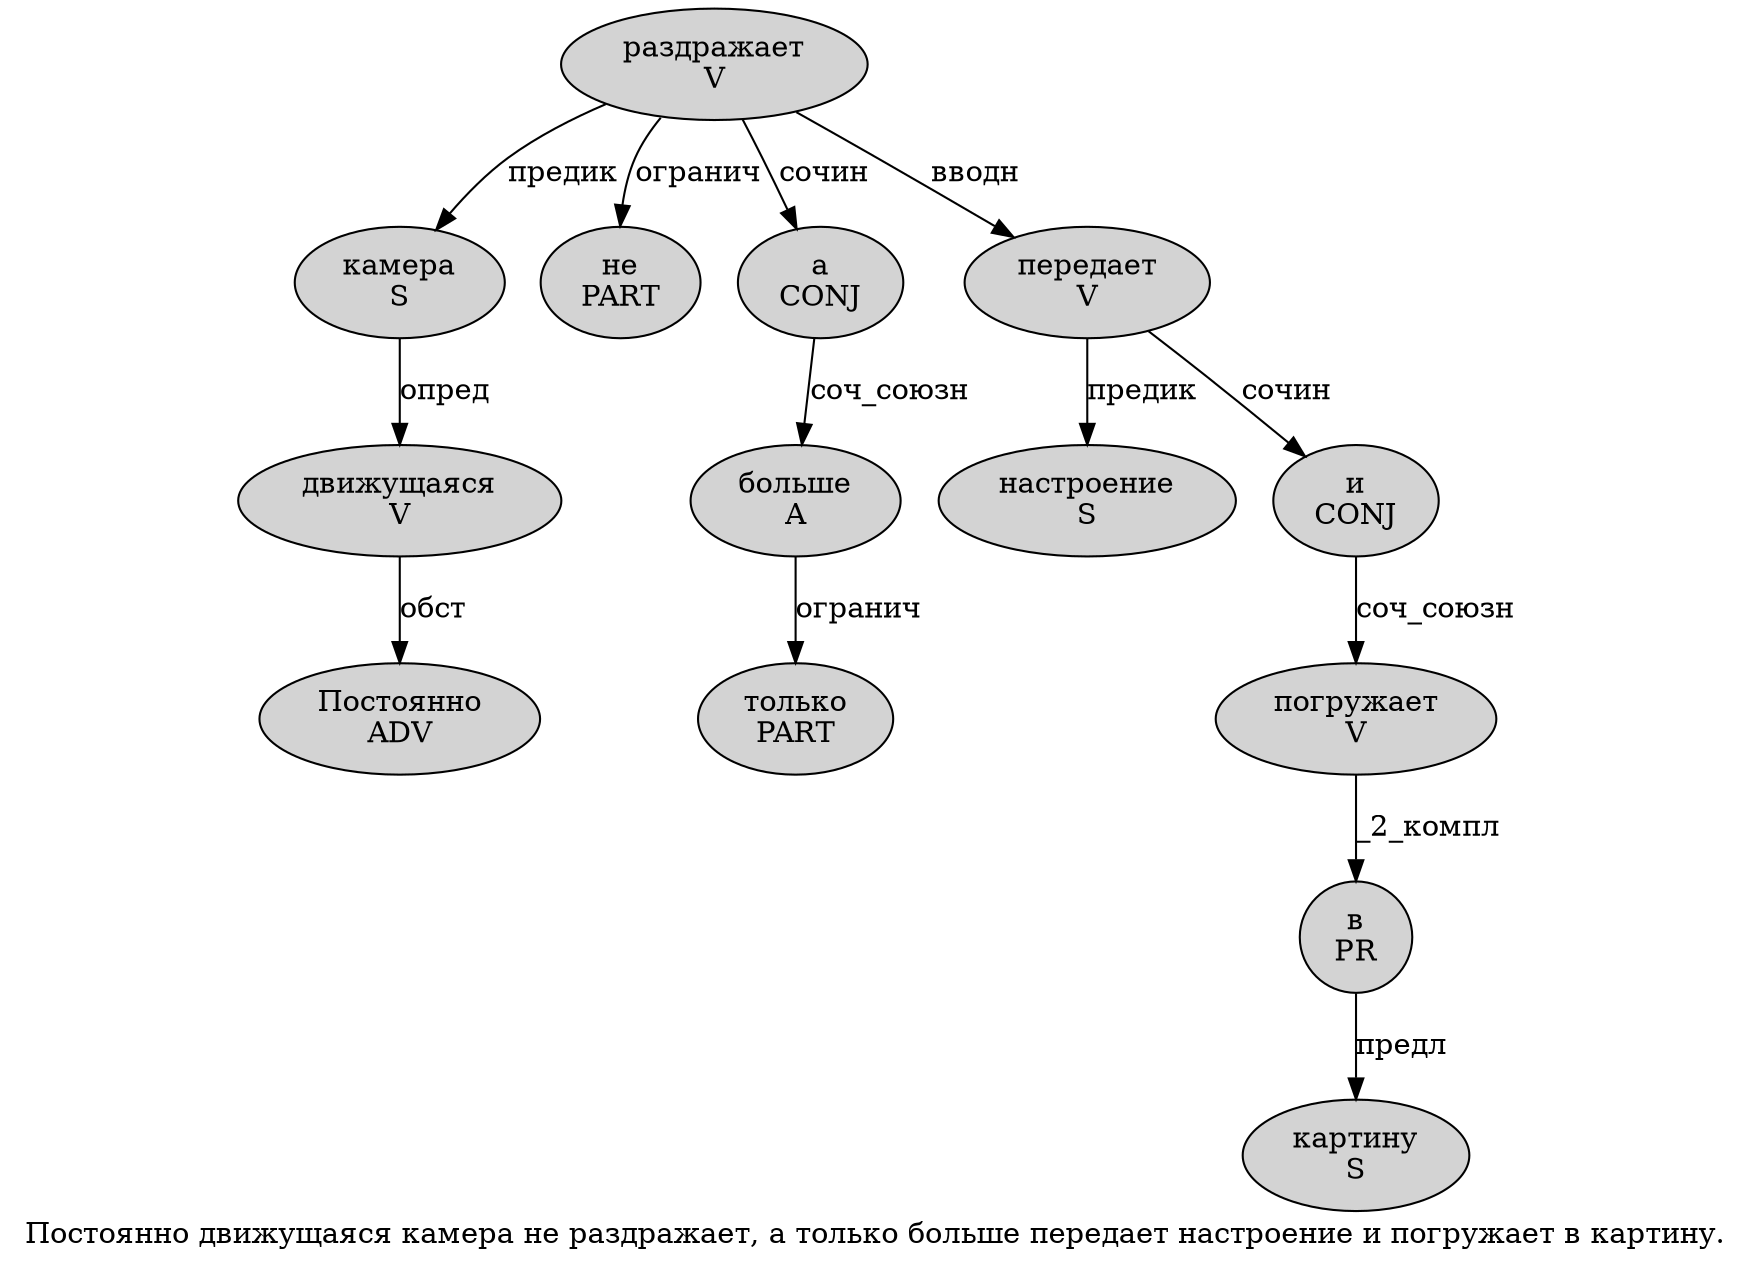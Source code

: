 digraph SENTENCE_1436 {
	graph [label="Постоянно движущаяся камера не раздражает, а только больше передает настроение и погружает в картину."]
	node [style=filled]
		0 [label="Постоянно
ADV" color="" fillcolor=lightgray penwidth=1 shape=ellipse]
		1 [label="движущаяся
V" color="" fillcolor=lightgray penwidth=1 shape=ellipse]
		2 [label="камера
S" color="" fillcolor=lightgray penwidth=1 shape=ellipse]
		3 [label="не
PART" color="" fillcolor=lightgray penwidth=1 shape=ellipse]
		4 [label="раздражает
V" color="" fillcolor=lightgray penwidth=1 shape=ellipse]
		6 [label="а
CONJ" color="" fillcolor=lightgray penwidth=1 shape=ellipse]
		7 [label="только
PART" color="" fillcolor=lightgray penwidth=1 shape=ellipse]
		8 [label="больше
A" color="" fillcolor=lightgray penwidth=1 shape=ellipse]
		9 [label="передает
V" color="" fillcolor=lightgray penwidth=1 shape=ellipse]
		10 [label="настроение
S" color="" fillcolor=lightgray penwidth=1 shape=ellipse]
		11 [label="и
CONJ" color="" fillcolor=lightgray penwidth=1 shape=ellipse]
		12 [label="погружает
V" color="" fillcolor=lightgray penwidth=1 shape=ellipse]
		13 [label="в
PR" color="" fillcolor=lightgray penwidth=1 shape=ellipse]
		14 [label="картину
S" color="" fillcolor=lightgray penwidth=1 shape=ellipse]
			1 -> 0 [label="обст"]
			11 -> 12 [label="соч_союзн"]
			6 -> 8 [label="соч_союзн"]
			2 -> 1 [label="опред"]
			8 -> 7 [label="огранич"]
			4 -> 2 [label="предик"]
			4 -> 3 [label="огранич"]
			4 -> 6 [label="сочин"]
			4 -> 9 [label="вводн"]
			12 -> 13 [label="_2_компл"]
			9 -> 10 [label="предик"]
			9 -> 11 [label="сочин"]
			13 -> 14 [label="предл"]
}